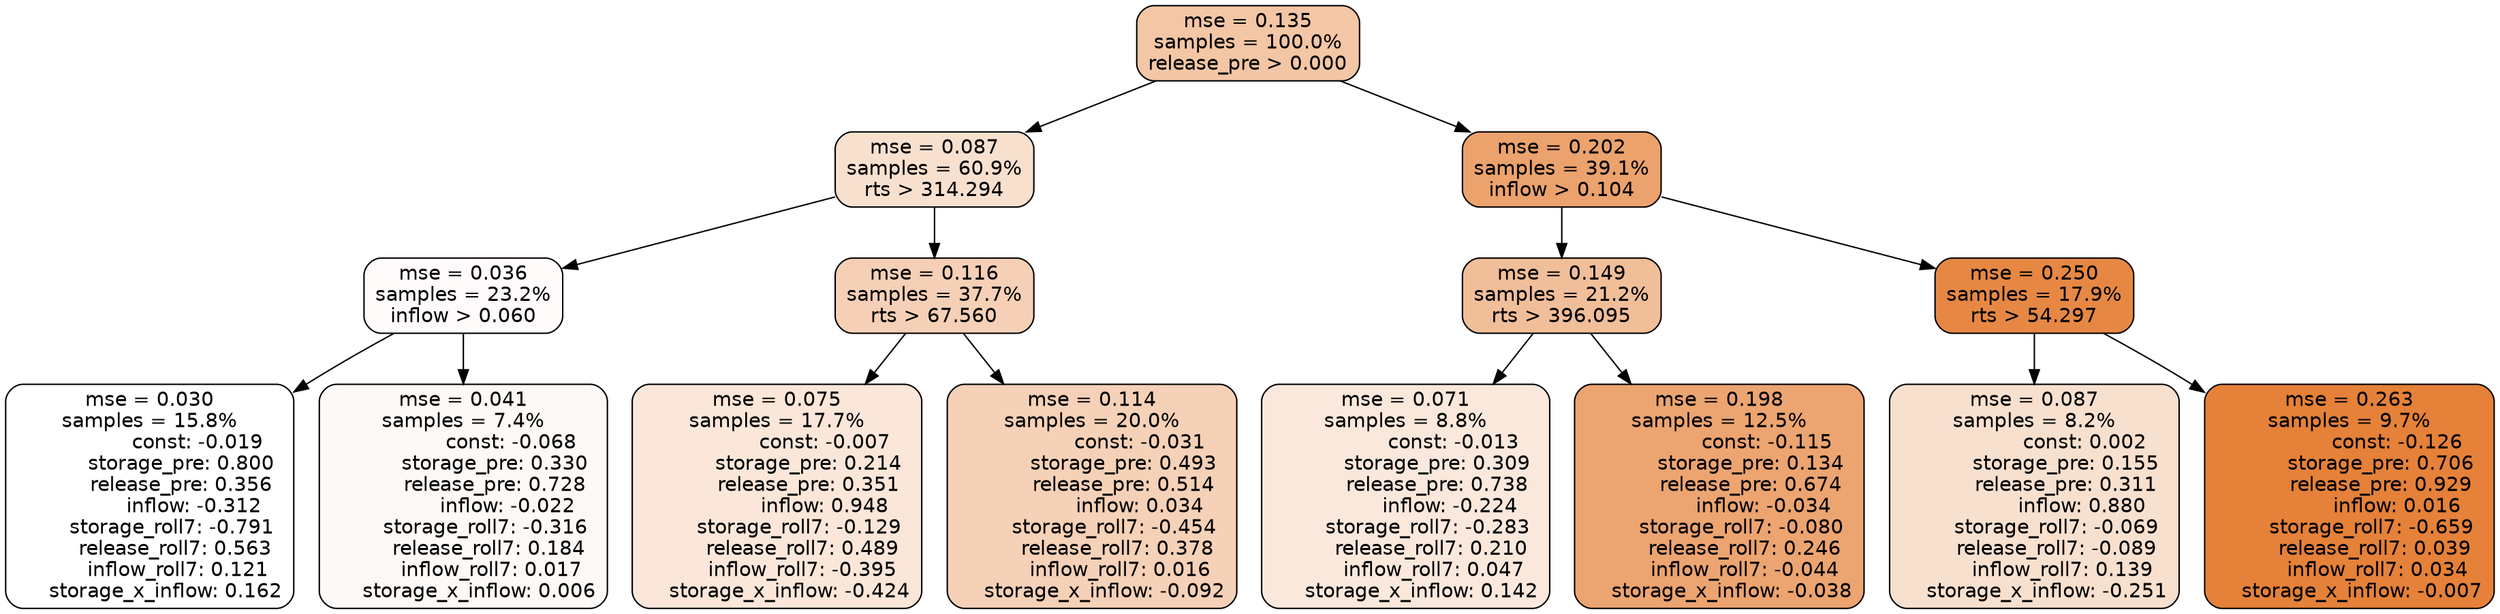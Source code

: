 digraph tree {
node [shape=rectangle, style="filled, rounded", color="black", fontname=helvetica] ;
edge [fontname=helvetica] ;
	"0" [label="mse = 0.135
samples = 100.0%
release_pre > 0.000", fillcolor="#f3c6a5"]
	"1" [label="mse = 0.087
samples = 60.9%
rts > 314.294", fillcolor="#f8e0cf"]
	"8" [label="mse = 0.202
samples = 39.1%
inflow > 0.104", fillcolor="#eba26d"]
	"5" [label="mse = 0.036
samples = 23.2%
inflow > 0.060", fillcolor="#fefbfa"]
	"2" [label="mse = 0.116
samples = 37.7%
rts > 67.560", fillcolor="#f5d0b6"]
	"9" [label="mse = 0.149
samples = 21.2%
rts > 396.095", fillcolor="#f1be9a"]
	"12" [label="mse = 0.250
samples = 17.9%
rts > 54.297", fillcolor="#e68844"]
	"6" [label="mse = 0.030
samples = 15.8%
               const: -0.019
          storage_pre: 0.800
          release_pre: 0.356
              inflow: -0.312
       storage_roll7: -0.791
        release_roll7: 0.563
         inflow_roll7: 0.121
     storage_x_inflow: 0.162", fillcolor="#ffffff"]
	"7" [label="mse = 0.041
samples = 7.4%
               const: -0.068
          storage_pre: 0.330
          release_pre: 0.728
              inflow: -0.022
       storage_roll7: -0.316
        release_roll7: 0.184
         inflow_roll7: 0.017
     storage_x_inflow: 0.006", fillcolor="#fdf9f6"]
	"3" [label="mse = 0.075
samples = 17.7%
               const: -0.007
          storage_pre: 0.214
          release_pre: 0.351
               inflow: 0.948
       storage_roll7: -0.129
        release_roll7: 0.489
        inflow_roll7: -0.395
    storage_x_inflow: -0.424", fillcolor="#fae7d9"]
	"4" [label="mse = 0.114
samples = 20.0%
               const: -0.031
          storage_pre: 0.493
          release_pre: 0.514
               inflow: 0.034
       storage_roll7: -0.454
        release_roll7: 0.378
         inflow_roll7: 0.016
    storage_x_inflow: -0.092", fillcolor="#f5d1b7"]
	"11" [label="mse = 0.071
samples = 8.8%
               const: -0.013
          storage_pre: 0.309
          release_pre: 0.738
              inflow: -0.224
       storage_roll7: -0.283
        release_roll7: 0.210
         inflow_roll7: 0.047
     storage_x_inflow: 0.142", fillcolor="#fae8dc"]
	"10" [label="mse = 0.198
samples = 12.5%
               const: -0.115
          storage_pre: 0.134
          release_pre: 0.674
              inflow: -0.034
       storage_roll7: -0.080
        release_roll7: 0.246
        inflow_roll7: -0.044
    storage_x_inflow: -0.038", fillcolor="#eca470"]
	"13" [label="mse = 0.087
samples = 8.2%
                const: 0.002
          storage_pre: 0.155
          release_pre: 0.311
               inflow: 0.880
       storage_roll7: -0.069
       release_roll7: -0.089
         inflow_roll7: 0.139
    storage_x_inflow: -0.251", fillcolor="#f8e0cf"]
	"14" [label="mse = 0.263
samples = 9.7%
               const: -0.126
          storage_pre: 0.706
          release_pre: 0.929
               inflow: 0.016
       storage_roll7: -0.659
        release_roll7: 0.039
         inflow_roll7: 0.034
    storage_x_inflow: -0.007", fillcolor="#e58139"]

	"0" -> "1"
	"0" -> "8"
	"1" -> "2"
	"1" -> "5"
	"8" -> "9"
	"8" -> "12"
	"5" -> "6"
	"5" -> "7"
	"2" -> "3"
	"2" -> "4"
	"9" -> "10"
	"9" -> "11"
	"12" -> "13"
	"12" -> "14"
}